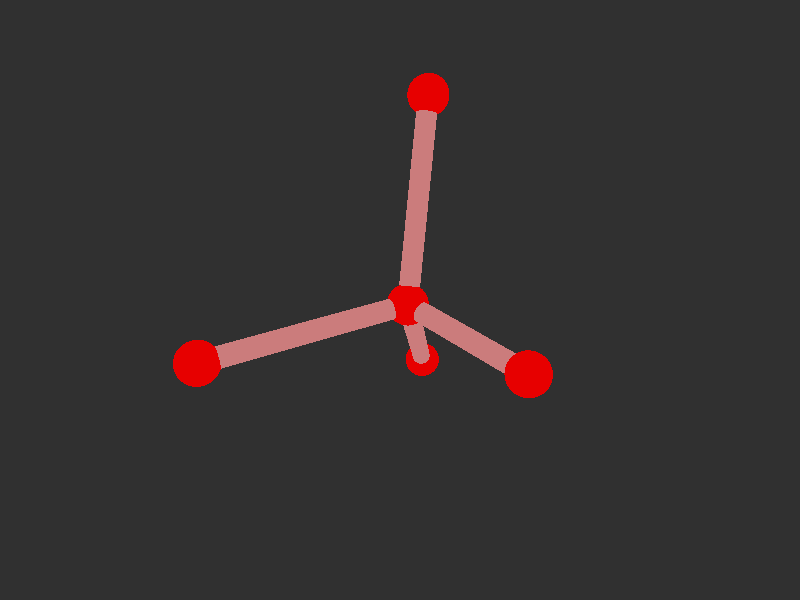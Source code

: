 #version 3.7; 
    global_settings { assumed_gamma 1.0 }
    

    camera {
    location  <20, 20, 20>
    right     x*image_width/image_height
    look_at   <0, 0, 0>
    angle 58
    }

    background { color rgb<1,1,1>*0.03 }


    light_source { <-20, 30, -25> color red 0.6 green 0.6 blue 0.6 }
    light_source { < 20, 30, -25> color red 0.6 green 0.6 blue 0.6 }
    
    #declare m = 1;
    union {

    union {
    sphere { m*<-3.801053503470944e-18,-2.3341403428122247e-19,0.5249870618160006>, 1 }        
    sphere {  m*<-3.605198592893598e-18,-4.8589628403091294e-18,7.619987061816023>, 1 }
    sphere {  m*<9.428090415820634,-2.695512437635175e-18,-2.8083462715173324>, 1 }
    sphere {  m*<-4.714045207910317,8.16496580927726,-2.8083462715173324>, 1}
    sphere { m*<-4.714045207910317,-8.16496580927726,-2.8083462715173324>, 1 }    

        pigment { color rgb<0.8,0,0>  }
    finish { ambient 0.1 diffuse 0.7 phong 1 }
    }    
    union {
    cylinder { m*<-3.605198592893598e-18,-4.8589628403091294e-18,7.619987061816023>, <-3.801053503470944e-18,-2.3341403428122247e-19,0.5249870618160006>, 0.5 }
    cylinder { m*<9.428090415820634,-2.695512437635175e-18,-2.8083462715173324>, <-3.801053503470944e-18,-2.3341403428122247e-19,0.5249870618160006>, 0.5}
    cylinder { m*<-4.714045207910317,8.16496580927726,-2.8083462715173324>, <-3.801053503470944e-18,-2.3341403428122247e-19,0.5249870618160006>, 0.5 }
    cylinder {  m*<-4.714045207910317,-8.16496580927726,-2.8083462715173324>, <-3.801053503470944e-18,-2.3341403428122247e-19,0.5249870618160006>, 0.5}

    pigment { color rgb<0.6,.2,.2>  }
    finish { ambient 0.1 diffuse 0.7 phong 1 }    
    }
    
    // rotate <0, 0, 0>
    }
    #version 3.7; 
    global_settings { assumed_gamma 1.0 }
    

    camera {
    location  <20, 20, 20>
    right     x*image_width/image_height
    look_at   <0, 0, 0>
    angle 58
    }

    background { color rgb<1,1,1>*0.03 }


    light_source { <-20, 30, -25> color red 0.6 green 0.6 blue 0.6 }
    light_source { < 20, 30, -25> color red 0.6 green 0.6 blue 0.6 }
    
    #declare m = 1;
    union {

    union {
    sphere { m*<-3.801053503470944e-18,-2.3341403428122247e-19,0.5249870618160006>, 1 }        
    sphere {  m*<-3.605198592893598e-18,-4.8589628403091294e-18,7.619987061816023>, 1 }
    sphere {  m*<9.428090415820634,-2.695512437635175e-18,-2.8083462715173324>, 1 }
    sphere {  m*<-4.714045207910317,8.16496580927726,-2.8083462715173324>, 1}
    sphere { m*<-4.714045207910317,-8.16496580927726,-2.8083462715173324>, 1 }    

        pigment { color rgb<0.8,0,0>  }
    finish { ambient 0.1 diffuse 0.7 phong 1 }
    }    
    union {
    cylinder { m*<-3.605198592893598e-18,-4.8589628403091294e-18,7.619987061816023>, <-3.801053503470944e-18,-2.3341403428122247e-19,0.5249870618160006>, 0.5 }
    cylinder { m*<9.428090415820634,-2.695512437635175e-18,-2.8083462715173324>, <-3.801053503470944e-18,-2.3341403428122247e-19,0.5249870618160006>, 0.5}
    cylinder { m*<-4.714045207910317,8.16496580927726,-2.8083462715173324>, <-3.801053503470944e-18,-2.3341403428122247e-19,0.5249870618160006>, 0.5 }
    cylinder {  m*<-4.714045207910317,-8.16496580927726,-2.8083462715173324>, <-3.801053503470944e-18,-2.3341403428122247e-19,0.5249870618160006>, 0.5}

    pigment { color rgb<0.6,.2,.2>  }
    finish { ambient 0.1 diffuse 0.7 phong 1 }    
    }
    
    // rotate <0, 0, 0>
    }
    